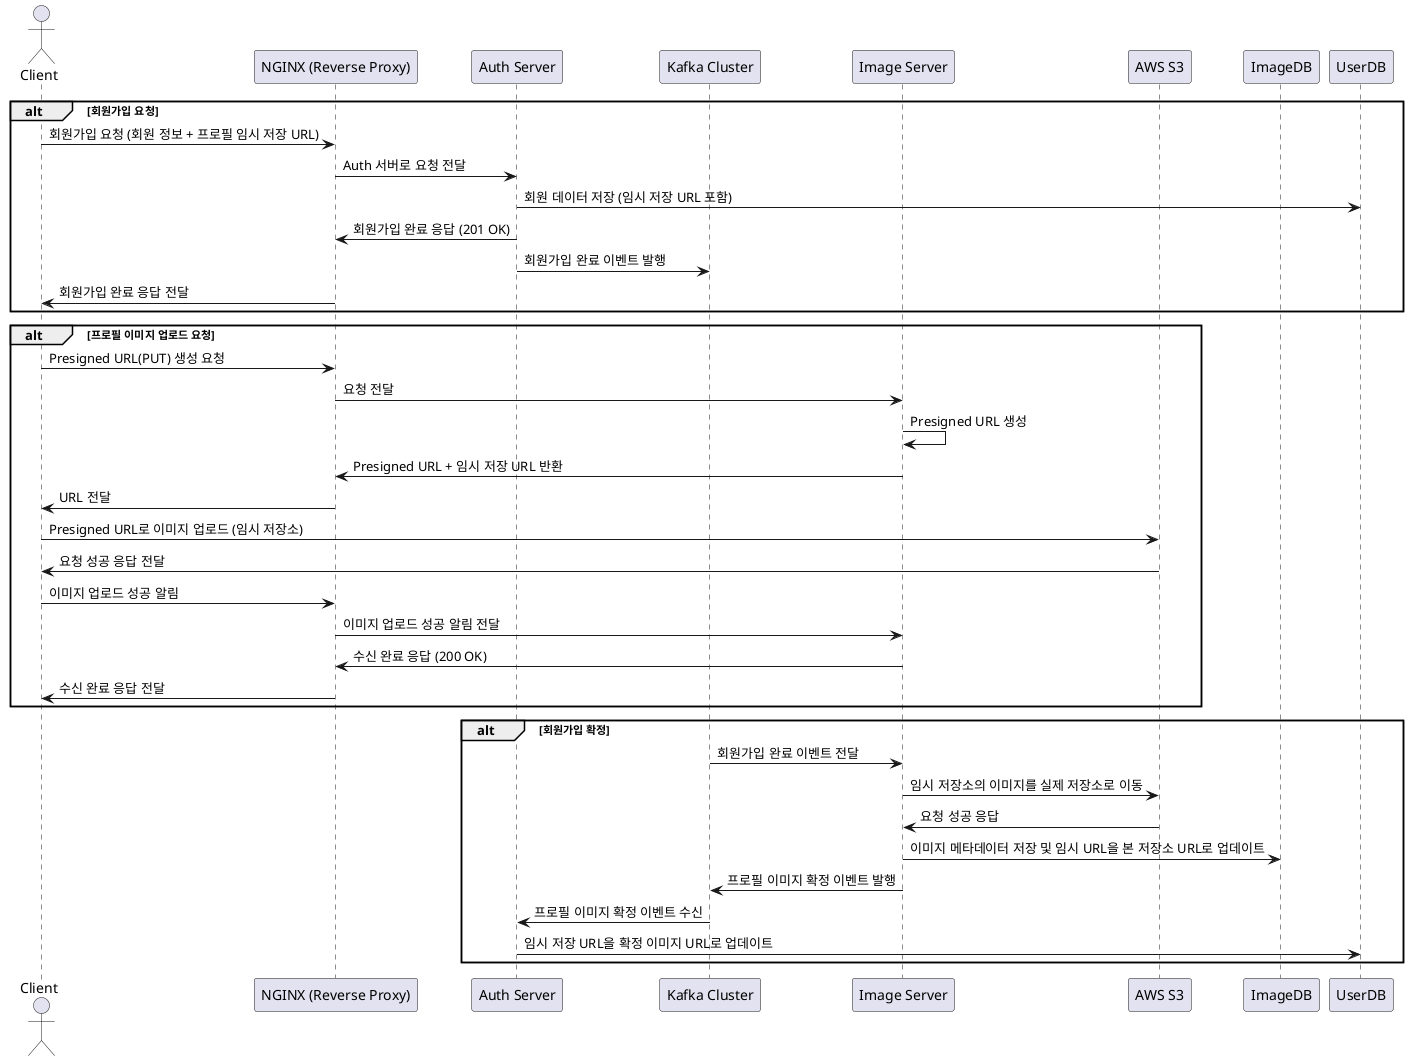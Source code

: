 @startuml

actor Client
participant "NGINX (Reverse Proxy)" as NGINX
participant "Auth Server" as Auth
participant "Kafka Cluster" as Kafka
participant "Image Server" as ImageServer
participant "AWS S3" as S3
participant "ImageDB" as ImageDB
participant "UserDB" as UserDB

alt 회원가입 요청
    Client -> NGINX: 회원가입 요청 (회원 정보 + 프로필 임시 저장 URL)
    NGINX -> Auth: Auth 서버로 요청 전달
    Auth -> UserDB: 회원 데이터 저장 (임시 저장 URL 포함)
    Auth -> NGINX: 회원가입 완료 응답 (201 OK)
    Auth -> Kafka: 회원가입 완료 이벤트 발행
    NGINX -> Client: 회원가입 완료 응답 전달
end

alt 프로필 이미지 업로드 요청
    Client -> NGINX: Presigned URL(PUT) 생성 요청
    NGINX -> ImageServer: 요청 전달
    ImageServer -> ImageServer: Presigned URL 생성
    ImageServer -> NGINX: Presigned URL + 임시 저장 URL 반환
    NGINX -> Client: URL 전달

    Client -> S3: Presigned URL로 이미지 업로드 (임시 저장소)
    S3 -> Client: 요청 성공 응답 전달
    Client -> NGINX: 이미지 업로드 성공 알림
    NGINX -> ImageServer: 이미지 업로드 성공 알림 전달
    ImageServer -> NGINX: 수신 완료 응답 (200 OK)
    NGINX -> Client: 수신 완료 응답 전달
end

alt 회원가입 확정
    Kafka -> ImageServer: 회원가입 완료 이벤트 전달
    ImageServer -> S3: 임시 저장소의 이미지를 실제 저장소로 이동
    S3 -> ImageServer: 요청 성공 응답
    ImageServer -> ImageDB: 이미지 메타데이터 저장 및 임시 URL을 본 저장소 URL로 업데이트
    ImageServer -> Kafka: 프로필 이미지 확정 이벤트 발행
    Kafka -> Auth: 프로필 이미지 확정 이벤트 수신
    Auth -> UserDB: 임시 저장 URL을 확정 이미지 URL로 업데이트
end
@enduml